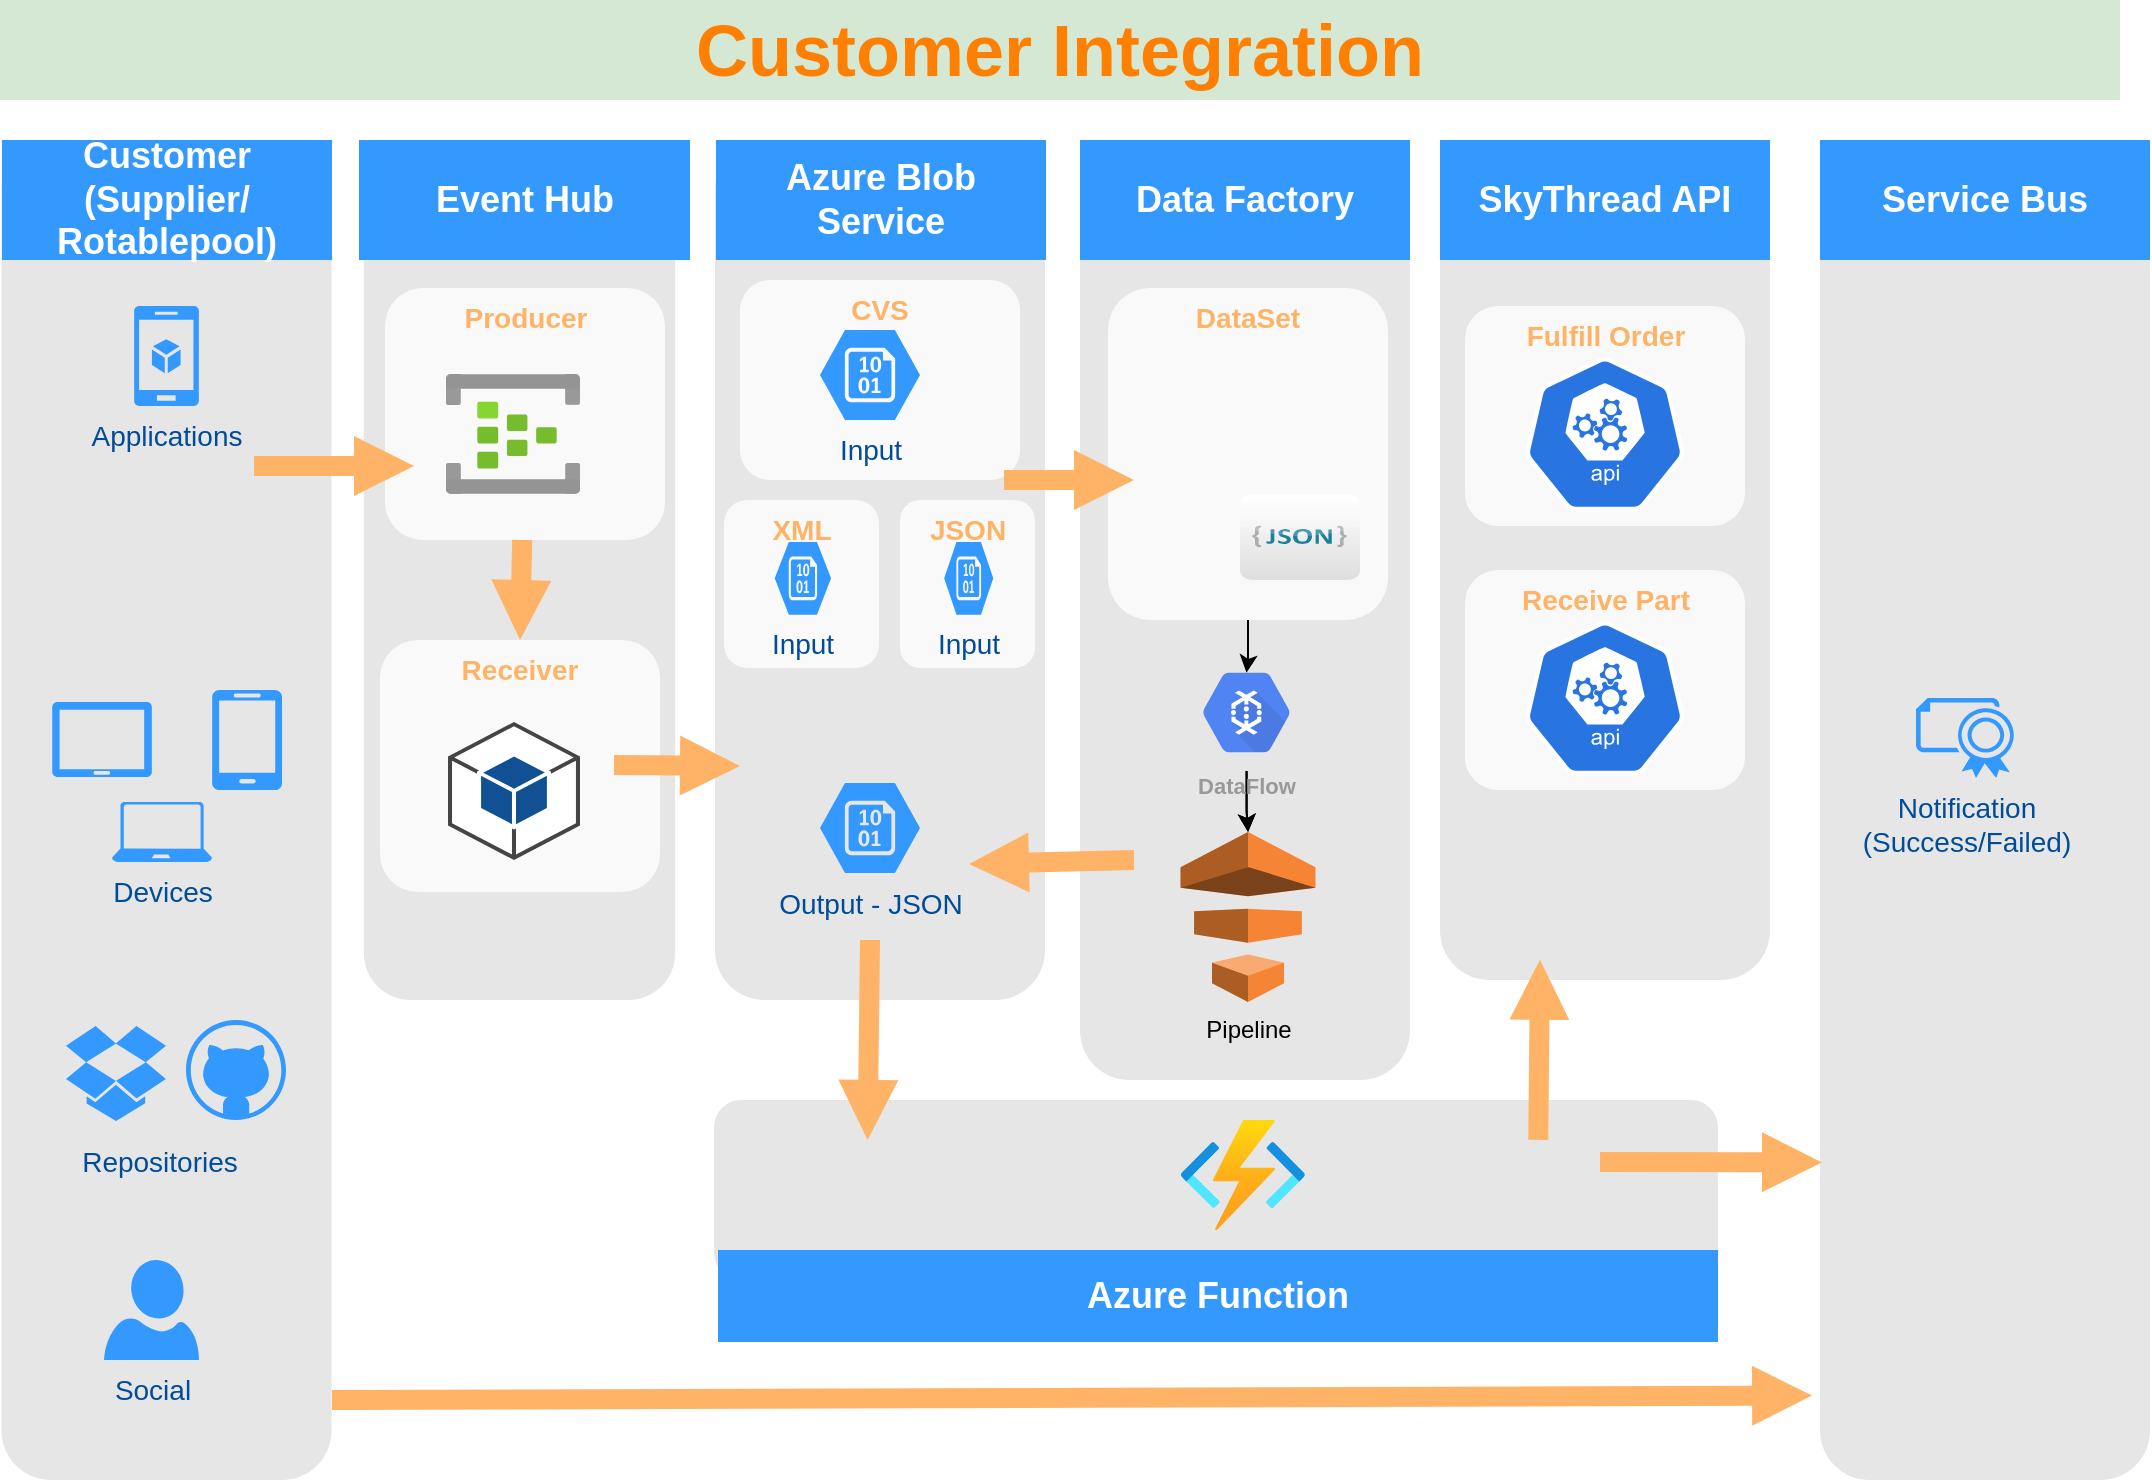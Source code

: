 <mxfile version="17.4.0" type="github">
  <diagram id="LG_1dP9Xj0j1BE6sNrth" name="Page-1">
    <mxGraphModel dx="1792" dy="811" grid="1" gridSize="10" guides="1" tooltips="1" connect="1" arrows="1" fold="1" page="1" pageScale="1" pageWidth="850" pageHeight="1100" math="0" shadow="0">
      <root>
        <mxCell id="0" />
        <mxCell id="1" parent="0" />
        <mxCell id="jVHy-TlEPuJ3F6lB3WnW-81" value="" style="group" vertex="1" connectable="0" parent="1">
          <mxGeometry x="397" y="600" width="502" height="121" as="geometry" />
        </mxCell>
        <mxCell id="jVHy-TlEPuJ3F6lB3WnW-1" value="" style="rounded=1;whiteSpace=wrap;html=1;dashed=1;strokeColor=none;strokeWidth=2;fillColor=#E6E6E6;fontFamily=Verdana;fontSize=12;fontColor=#00BEF2" vertex="1" parent="jVHy-TlEPuJ3F6lB3WnW-81">
          <mxGeometry width="502" height="90" as="geometry" />
        </mxCell>
        <mxCell id="jVHy-TlEPuJ3F6lB3WnW-52" value="Azure Function" style="whiteSpace=wrap;html=1;dashed=1;strokeColor=none;strokeWidth=2;fillColor=#3399FF;fontFamily=Helvetica;fontSize=18;fontColor=#FFFFFF;fontStyle=1" vertex="1" parent="jVHy-TlEPuJ3F6lB3WnW-81">
          <mxGeometry x="2" y="75" width="500" height="46" as="geometry" />
        </mxCell>
        <mxCell id="jVHy-TlEPuJ3F6lB3WnW-80" value="" style="group" vertex="1" connectable="0" parent="1">
          <mxGeometry x="40.75" y="120" width="165.25" height="670" as="geometry" />
        </mxCell>
        <mxCell id="jVHy-TlEPuJ3F6lB3WnW-2" value="" style="rounded=1;whiteSpace=wrap;html=1;dashed=1;strokeColor=none;strokeWidth=2;fillColor=#E6E6E6;fontFamily=Verdana;fontSize=12;fontColor=#00BEF2" vertex="1" parent="jVHy-TlEPuJ3F6lB3WnW-80">
          <mxGeometry width="165" height="670" as="geometry" />
        </mxCell>
        <mxCell id="jVHy-TlEPuJ3F6lB3WnW-8" value="Customer&lt;br&gt;(Supplier/&lt;br&gt;Rotablepool)" style="whiteSpace=wrap;html=1;dashed=1;strokeColor=none;strokeWidth=2;fillColor=#3399FF;fontFamily=Helvetica;fontSize=18;fontColor=#FFFFFF;fontStyle=1" vertex="1" parent="jVHy-TlEPuJ3F6lB3WnW-80">
          <mxGeometry x="0.25" width="165" height="60" as="geometry" />
        </mxCell>
        <mxCell id="jVHy-TlEPuJ3F6lB3WnW-79" value="" style="group" vertex="1" connectable="0" parent="1">
          <mxGeometry x="219.5" y="120" width="160.5" height="430" as="geometry" />
        </mxCell>
        <mxCell id="jVHy-TlEPuJ3F6lB3WnW-3" value="" style="rounded=1;whiteSpace=wrap;html=1;dashed=1;strokeColor=none;strokeWidth=2;fillColor=#E6E6E6;fontFamily=Verdana;fontSize=12;fontColor=#00BEF2" vertex="1" parent="jVHy-TlEPuJ3F6lB3WnW-79">
          <mxGeometry x="2.432" width="155.636" height="430" as="geometry" />
        </mxCell>
        <mxCell id="jVHy-TlEPuJ3F6lB3WnW-78" value="Event Hub" style="whiteSpace=wrap;html=1;dashed=1;strokeColor=none;strokeWidth=2;fillColor=#3399FF;fontFamily=Helvetica;fontSize=18;fontColor=#FFFFFF;fontStyle=1;container=1;" vertex="1" parent="jVHy-TlEPuJ3F6lB3WnW-79">
          <mxGeometry width="160.5" height="60" as="geometry" />
        </mxCell>
        <mxCell id="jVHy-TlEPuJ3F6lB3WnW-77" value="" style="group" vertex="1" connectable="0" parent="1">
          <mxGeometry x="397.5" y="120" width="165.5" height="430" as="geometry" />
        </mxCell>
        <mxCell id="jVHy-TlEPuJ3F6lB3WnW-4" value="" style="rounded=1;whiteSpace=wrap;html=1;dashed=1;strokeColor=none;strokeWidth=2;fillColor=#E6E6E6;fontFamily=Verdana;fontSize=12;fontColor=#00BEF2" vertex="1" parent="jVHy-TlEPuJ3F6lB3WnW-77">
          <mxGeometry width="165" height="430" as="geometry" />
        </mxCell>
        <mxCell id="jVHy-TlEPuJ3F6lB3WnW-10" value="Azure Blob Service" style="whiteSpace=wrap;html=1;dashed=1;strokeColor=none;strokeWidth=2;fillColor=#3399FF;fontFamily=Helvetica;fontSize=18;fontColor=#FFFFFF;fontStyle=1" vertex="1" parent="jVHy-TlEPuJ3F6lB3WnW-77">
          <mxGeometry x="0.5" width="165" height="60" as="geometry" />
        </mxCell>
        <mxCell id="jVHy-TlEPuJ3F6lB3WnW-76" value="" style="group" vertex="1" connectable="0" parent="1">
          <mxGeometry x="580" y="120" width="165" height="470" as="geometry" />
        </mxCell>
        <mxCell id="jVHy-TlEPuJ3F6lB3WnW-5" value="" style="rounded=1;whiteSpace=wrap;html=1;dashed=1;strokeColor=none;strokeWidth=2;fillColor=#E6E6E6;fontFamily=Verdana;fontSize=12;fontColor=#00BEF2" vertex="1" parent="jVHy-TlEPuJ3F6lB3WnW-76">
          <mxGeometry width="165" height="470" as="geometry" />
        </mxCell>
        <mxCell id="jVHy-TlEPuJ3F6lB3WnW-11" value="Data Factory" style="whiteSpace=wrap;html=1;dashed=1;strokeColor=none;strokeWidth=2;fillColor=#3399FF;fontFamily=Helvetica;fontSize=18;fontColor=#FFFFFF;fontStyle=1" vertex="1" parent="jVHy-TlEPuJ3F6lB3WnW-76">
          <mxGeometry width="165" height="60" as="geometry" />
        </mxCell>
        <mxCell id="jVHy-TlEPuJ3F6lB3WnW-75" value="" style="group" vertex="1" connectable="0" parent="1">
          <mxGeometry x="760" y="120" width="165" height="420" as="geometry" />
        </mxCell>
        <mxCell id="jVHy-TlEPuJ3F6lB3WnW-6" value="" style="rounded=1;whiteSpace=wrap;html=1;dashed=1;strokeColor=none;strokeWidth=2;fillColor=#E6E6E6;fontFamily=Verdana;fontSize=12;fontColor=#00BEF2" vertex="1" parent="jVHy-TlEPuJ3F6lB3WnW-75">
          <mxGeometry width="165" height="420" as="geometry" />
        </mxCell>
        <mxCell id="jVHy-TlEPuJ3F6lB3WnW-12" value="SkyThread API" style="whiteSpace=wrap;html=1;dashed=1;strokeColor=none;strokeWidth=2;fillColor=#3399FF;fontFamily=Helvetica;fontSize=18;fontColor=#FFFFFF;fontStyle=1" vertex="1" parent="jVHy-TlEPuJ3F6lB3WnW-75">
          <mxGeometry width="165" height="60" as="geometry" />
        </mxCell>
        <mxCell id="jVHy-TlEPuJ3F6lB3WnW-74" value="" style="group" vertex="1" connectable="0" parent="1">
          <mxGeometry x="950" y="120" width="165" height="670" as="geometry" />
        </mxCell>
        <mxCell id="jVHy-TlEPuJ3F6lB3WnW-7" value="" style="rounded=1;whiteSpace=wrap;html=1;dashed=1;strokeColor=none;strokeWidth=2;fillColor=#E6E6E6;fontFamily=Verdana;fontSize=12;fontColor=#00BEF2" vertex="1" parent="jVHy-TlEPuJ3F6lB3WnW-74">
          <mxGeometry width="165" height="670" as="geometry" />
        </mxCell>
        <mxCell id="jVHy-TlEPuJ3F6lB3WnW-13" value="Service Bus" style="whiteSpace=wrap;html=1;dashed=1;strokeColor=none;strokeWidth=2;fillColor=#3399FF;fontFamily=Helvetica;fontSize=18;fontColor=#FFFFFF;fontStyle=1" vertex="1" parent="jVHy-TlEPuJ3F6lB3WnW-74">
          <mxGeometry width="165" height="60" as="geometry" />
        </mxCell>
        <mxCell id="jVHy-TlEPuJ3F6lB3WnW-9" value="Event Hub" style="whiteSpace=wrap;html=1;dashed=1;strokeColor=none;strokeWidth=2;fillColor=#3399FF;fontFamily=Helvetica;fontSize=18;fontColor=#FFFFFF;fontStyle=1" vertex="1" parent="1">
          <mxGeometry x="220" y="120" width="165" height="60" as="geometry" />
        </mxCell>
        <mxCell id="jVHy-TlEPuJ3F6lB3WnW-14" value="" style="verticalLabelPosition=bottom;html=1;verticalAlign=top;strokeColor=none;fillColor=#3399FF;shape=mxgraph.azure.tablet;dashed=1;fontFamily=Helvetica;fontSize=14;fontColor=#004C99" vertex="1" parent="1">
          <mxGeometry x="66" y="401" width="50" height="37.5" as="geometry" />
        </mxCell>
        <mxCell id="jVHy-TlEPuJ3F6lB3WnW-15" value="" style="verticalLabelPosition=bottom;html=1;verticalAlign=top;strokeColor=none;fillColor=#3399FF;shape=mxgraph.azure.mobile;dashed=1;fontFamily=Helvetica;fontSize=14;fontColor=#004C99" vertex="1" parent="1">
          <mxGeometry x="146" y="395" width="35" height="50" as="geometry" />
        </mxCell>
        <mxCell id="jVHy-TlEPuJ3F6lB3WnW-16" value="Devices" style="verticalLabelPosition=bottom;html=1;verticalAlign=top;strokeColor=none;fillColor=#3399FF;shape=mxgraph.azure.laptop;dashed=1;fontFamily=Helvetica;fontSize=14;fontColor=#004C99" vertex="1" parent="1">
          <mxGeometry x="96" y="451" width="50" height="30" as="geometry" />
        </mxCell>
        <mxCell id="jVHy-TlEPuJ3F6lB3WnW-17" value="Applications" style="verticalLabelPosition=bottom;html=1;verticalAlign=top;strokeColor=none;fillColor=#3399FF;shape=mxgraph.azure.mobile_services;dashed=1;fontFamily=Helvetica;fontSize=14;fontColor=#004C99" vertex="1" parent="1">
          <mxGeometry x="107" y="203" width="32.5" height="50" as="geometry" />
        </mxCell>
        <mxCell id="jVHy-TlEPuJ3F6lB3WnW-18" value="Social" style="verticalLabelPosition=bottom;html=1;verticalAlign=top;strokeColor=none;fillColor=#3399FF;shape=mxgraph.azure.user;dashed=1;fontSize=14;fontColor=#004C99" vertex="1" parent="1">
          <mxGeometry x="92" y="680" width="47.5" height="50" as="geometry" />
        </mxCell>
        <mxCell id="jVHy-TlEPuJ3F6lB3WnW-19" value="" style="verticalLabelPosition=bottom;html=1;verticalAlign=top;strokeColor=none;fillColor=#3399FF;shape=mxgraph.azure.github_code;dashed=1;fontSize=14;fontColor=#004C99" vertex="1" parent="1">
          <mxGeometry x="133" y="560" width="50" height="50" as="geometry" />
        </mxCell>
        <mxCell id="jVHy-TlEPuJ3F6lB3WnW-20" value="" style="verticalLabelPosition=bottom;html=1;verticalAlign=top;strokeColor=none;fillColor=#3399FF;shape=mxgraph.azure.dropbox_code_source;dashed=1;fontSize=14;fontColor=#004C99" vertex="1" parent="1">
          <mxGeometry x="73" y="563" width="50" height="47.5" as="geometry" />
        </mxCell>
        <mxCell id="jVHy-TlEPuJ3F6lB3WnW-21" value="Repositories" style="text;html=1;strokeColor=none;fillColor=none;align=center;verticalAlign=middle;whiteSpace=wrap;overflow=hidden;dashed=1;fontSize=14;fontColor=#004C99" vertex="1" parent="1">
          <mxGeometry x="60" y="620" width="120" height="20" as="geometry" />
        </mxCell>
        <mxCell id="jVHy-TlEPuJ3F6lB3WnW-22" value="&lt;font color=&quot;#ff8000&quot;&gt;Customer Integration&lt;/font&gt;" style="text;html=1;strokeColor=none;fillColor=#D5E8D4;align=center;verticalAlign=middle;whiteSpace=wrap;overflow=hidden;dashed=1;fontSize=36;fontColor=#FFFFFF;fontFamily=Helvetica;fontStyle=1" vertex="1" parent="1">
          <mxGeometry x="40" y="50" width="1060" height="50" as="geometry" />
        </mxCell>
        <mxCell id="jVHy-TlEPuJ3F6lB3WnW-23" value="CVS" style="rounded=1;whiteSpace=wrap;html=1;dashed=1;strokeColor=none;strokeWidth=2;fillColor=#FFFFFF;fontFamily=Helvetica;fontSize=14;fontColor=#FFB366;opacity=75;verticalAlign=top;fontStyle=1" vertex="1" parent="1">
          <mxGeometry x="410" y="190" width="140" height="100" as="geometry" />
        </mxCell>
        <mxCell id="jVHy-TlEPuJ3F6lB3WnW-24" style="edgeStyle=orthogonalEdgeStyle;rounded=0;orthogonalLoop=1;jettySize=auto;html=1;entryX=0.5;entryY=0.16;entryDx=0;entryDy=0;entryPerimeter=0;" edge="1" parent="1" source="jVHy-TlEPuJ3F6lB3WnW-25" target="jVHy-TlEPuJ3F6lB3WnW-48">
          <mxGeometry relative="1" as="geometry" />
        </mxCell>
        <mxCell id="jVHy-TlEPuJ3F6lB3WnW-25" value="DataSet" style="rounded=1;whiteSpace=wrap;html=1;dashed=1;strokeColor=none;strokeWidth=2;fillColor=#FFFFFF;fontFamily=Helvetica;fontSize=14;fontColor=#FFB366;opacity=75;verticalAlign=top;fontStyle=1" vertex="1" parent="1">
          <mxGeometry x="594" y="194" width="140" height="166" as="geometry" />
        </mxCell>
        <mxCell id="jVHy-TlEPuJ3F6lB3WnW-26" value="Fulfill Order" style="rounded=1;whiteSpace=wrap;html=1;dashed=1;strokeColor=none;strokeWidth=2;fillColor=#FFFFFF;fontFamily=Helvetica;fontSize=14;fontColor=#FFB366;opacity=75;verticalAlign=top;fontStyle=1" vertex="1" parent="1">
          <mxGeometry x="772.5" y="203" width="140" height="110" as="geometry" />
        </mxCell>
        <mxCell id="jVHy-TlEPuJ3F6lB3WnW-27" value="Producer" style="rounded=1;whiteSpace=wrap;html=1;dashed=1;strokeColor=none;strokeWidth=2;fillColor=#FFFFFF;fontFamily=Helvetica;fontSize=14;fontColor=#FFB366;opacity=75;verticalAlign=top;fontStyle=1" vertex="1" parent="1">
          <mxGeometry x="232.5" y="194" width="140" height="126" as="geometry" />
        </mxCell>
        <mxCell id="jVHy-TlEPuJ3F6lB3WnW-29" value="Notification&lt;br&gt;(Success/Failed)" style="verticalLabelPosition=bottom;html=1;verticalAlign=top;strokeColor=none;fillColor=#3399FF;shape=mxgraph.azure.certificate;dashed=1;fontFamily=Helvetica;fontSize=14;fontColor=#004C99" vertex="1" parent="1">
          <mxGeometry x="998" y="399" width="50" height="40" as="geometry" />
        </mxCell>
        <mxCell id="jVHy-TlEPuJ3F6lB3WnW-32" value="" style="arrow;html=1;endArrow=block;endFill=1;strokeColor=none;strokeWidth=4;fontFamily=Helvetica;fontSize=36;fontColor=#FFB366;fillColor=#FFB366;" edge="1" parent="1">
          <mxGeometry width="100" height="100" relative="1" as="geometry">
            <mxPoint x="167" y="283" as="sourcePoint" />
            <mxPoint x="247" y="283" as="targetPoint" />
          </mxGeometry>
        </mxCell>
        <mxCell id="jVHy-TlEPuJ3F6lB3WnW-33" value="" style="arrow;html=1;endArrow=block;endFill=1;strokeColor=none;strokeWidth=4;fontFamily=Helvetica;fontSize=36;fontColor=#FFB366;fillColor=#FFB366;" edge="1" parent="1">
          <mxGeometry width="100" height="100" relative="1" as="geometry">
            <mxPoint x="542" y="290" as="sourcePoint" />
            <mxPoint x="607" y="290" as="targetPoint" />
          </mxGeometry>
        </mxCell>
        <mxCell id="jVHy-TlEPuJ3F6lB3WnW-34" value="" style="arrow;html=1;endArrow=block;endFill=1;strokeColor=none;strokeWidth=4;fontFamily=Helvetica;fontSize=36;fontColor=#FFB366;fillColor=#FFB366;entryX=-0.024;entryY=0.937;entryDx=0;entryDy=0;entryPerimeter=0;" edge="1" parent="1" target="jVHy-TlEPuJ3F6lB3WnW-7">
          <mxGeometry width="100" height="100" relative="1" as="geometry">
            <mxPoint x="206" y="750" as="sourcePoint" />
            <mxPoint x="286" y="750" as="targetPoint" />
          </mxGeometry>
        </mxCell>
        <mxCell id="jVHy-TlEPuJ3F6lB3WnW-35" value="Input" style="verticalLabelPosition=bottom;html=1;verticalAlign=top;strokeColor=none;fillColor=#3399FF;shape=mxgraph.azure.storage_blob;dashed=1;fontFamily=Helvetica;fontSize=14;fontColor=#004C99" vertex="1" parent="1">
          <mxGeometry x="450" y="215" width="50" height="45" as="geometry" />
        </mxCell>
        <mxCell id="jVHy-TlEPuJ3F6lB3WnW-36" value="Output - JSON" style="verticalLabelPosition=bottom;html=1;verticalAlign=top;strokeColor=none;fillColor=#3399FF;shape=mxgraph.azure.storage_blob;dashed=1;fontFamily=Helvetica;fontSize=14;fontColor=#004C99" vertex="1" parent="1">
          <mxGeometry x="450" y="441.5" width="50" height="45" as="geometry" />
        </mxCell>
        <mxCell id="jVHy-TlEPuJ3F6lB3WnW-41" value="Pipeline" style="outlineConnect=0;dashed=0;verticalLabelPosition=bottom;verticalAlign=top;align=center;html=1;shape=mxgraph.aws3.data_pipeline;fillColor=#F58534;gradientColor=none;" vertex="1" parent="1">
          <mxGeometry x="630.25" y="466" width="67.5" height="85" as="geometry" />
        </mxCell>
        <mxCell id="jVHy-TlEPuJ3F6lB3WnW-42" value="" style="shape=image;html=1;verticalAlign=top;verticalLabelPosition=bottom;labelBackgroundColor=#ffffff;imageAspect=0;aspect=fixed;image=https://cdn4.iconfinder.com/data/icons/file-extension-3/115/eps_extension_file_name-26-128.png" vertex="1" parent="1">
          <mxGeometry x="612" y="225" width="58" height="58" as="geometry" />
        </mxCell>
        <mxCell id="jVHy-TlEPuJ3F6lB3WnW-43" value="" style="shape=image;html=1;verticalAlign=top;verticalLabelPosition=bottom;labelBackgroundColor=#ffffff;imageAspect=0;aspect=fixed;image=https://cdn2.iconfinder.com/data/icons/woothemes/PNG/document_xml.png" vertex="1" parent="1">
          <mxGeometry x="607" y="297" width="43" height="43" as="geometry" />
        </mxCell>
        <mxCell id="jVHy-TlEPuJ3F6lB3WnW-44" value="" style="dashed=0;outlineConnect=0;html=1;align=center;labelPosition=center;verticalLabelPosition=bottom;verticalAlign=top;shape=mxgraph.webicons.json_2;gradientColor=#DFDEDE" vertex="1" parent="1">
          <mxGeometry x="660" y="297" width="60" height="43" as="geometry" />
        </mxCell>
        <mxCell id="jVHy-TlEPuJ3F6lB3WnW-45" value="" style="arrow;html=1;endArrow=block;endFill=1;strokeColor=none;strokeWidth=4;fontFamily=Helvetica;fontSize=36;fontColor=#FFB366;fillColor=#FFB366;" edge="1" parent="1">
          <mxGeometry width="100" height="100" relative="1" as="geometry">
            <mxPoint x="607" y="480" as="sourcePoint" />
            <mxPoint x="524.5" y="482" as="targetPoint" />
          </mxGeometry>
        </mxCell>
        <mxCell id="jVHy-TlEPuJ3F6lB3WnW-46" style="edgeStyle=orthogonalEdgeStyle;rounded=0;orthogonalLoop=1;jettySize=auto;html=1;entryX=0.5;entryY=0;entryDx=0;entryDy=0;entryPerimeter=0;" edge="1" parent="1" source="jVHy-TlEPuJ3F6lB3WnW-48" target="jVHy-TlEPuJ3F6lB3WnW-41">
          <mxGeometry relative="1" as="geometry" />
        </mxCell>
        <mxCell id="jVHy-TlEPuJ3F6lB3WnW-47" value="" style="edgeStyle=orthogonalEdgeStyle;rounded=0;orthogonalLoop=1;jettySize=auto;html=1;" edge="1" parent="1" source="jVHy-TlEPuJ3F6lB3WnW-48" target="jVHy-TlEPuJ3F6lB3WnW-41">
          <mxGeometry relative="1" as="geometry" />
        </mxCell>
        <mxCell id="jVHy-TlEPuJ3F6lB3WnW-48" value="DataFlow" style="sketch=0;html=1;fillColor=#5184F3;strokeColor=none;verticalAlign=top;labelPosition=center;verticalLabelPosition=bottom;align=center;spacingTop=-6;fontSize=11;fontStyle=1;fontColor=#999999;shape=mxgraph.gcp2.hexIcon;prIcon=cloud_dataflow" vertex="1" parent="1">
          <mxGeometry x="630.25" y="377" width="66" height="58.5" as="geometry" />
        </mxCell>
        <mxCell id="jVHy-TlEPuJ3F6lB3WnW-49" value="" style="sketch=0;html=1;dashed=0;whitespace=wrap;fillColor=#2875E2;strokeColor=#ffffff;points=[[0.005,0.63,0],[0.1,0.2,0],[0.9,0.2,0],[0.5,0,0],[0.995,0.63,0],[0.72,0.99,0],[0.5,1,0],[0.28,0.99,0]];shape=mxgraph.kubernetes.icon;prIcon=api" vertex="1" parent="1">
          <mxGeometry x="802.5" y="224.5" width="80" height="85" as="geometry" />
        </mxCell>
        <mxCell id="jVHy-TlEPuJ3F6lB3WnW-50" value="Receive Part" style="rounded=1;whiteSpace=wrap;html=1;dashed=1;strokeColor=none;strokeWidth=2;fillColor=#FFFFFF;fontFamily=Helvetica;fontSize=14;fontColor=#FFB366;opacity=75;verticalAlign=top;fontStyle=1" vertex="1" parent="1">
          <mxGeometry x="772.5" y="335" width="140" height="110" as="geometry" />
        </mxCell>
        <mxCell id="jVHy-TlEPuJ3F6lB3WnW-51" value="" style="sketch=0;html=1;dashed=0;whitespace=wrap;fillColor=#2875E2;strokeColor=#ffffff;points=[[0.005,0.63,0],[0.1,0.2,0],[0.9,0.2,0],[0.5,0,0],[0.995,0.63,0],[0.72,0.99,0],[0.5,1,0],[0.28,0.99,0]];shape=mxgraph.kubernetes.icon;prIcon=api" vertex="1" parent="1">
          <mxGeometry x="802.5" y="356.5" width="80" height="85" as="geometry" />
        </mxCell>
        <mxCell id="jVHy-TlEPuJ3F6lB3WnW-53" value="" style="aspect=fixed;html=1;points=[];align=center;image;fontSize=12;image=img/lib/azure2/compute/Function_Apps.svg;" vertex="1" parent="1">
          <mxGeometry x="630.25" y="610" width="62.33" height="55" as="geometry" />
        </mxCell>
        <mxCell id="jVHy-TlEPuJ3F6lB3WnW-54" value="" style="arrow;html=1;endArrow=block;endFill=1;strokeColor=none;strokeWidth=4;fontFamily=Helvetica;fontSize=36;fontColor=#FFB366;fillColor=#FFB366;exitX=0.821;exitY=0.222;exitDx=0;exitDy=0;exitPerimeter=0;entryX=0.303;entryY=0.976;entryDx=0;entryDy=0;entryPerimeter=0;" edge="1" parent="1" source="jVHy-TlEPuJ3F6lB3WnW-1" target="jVHy-TlEPuJ3F6lB3WnW-6">
          <mxGeometry width="100" height="100" relative="1" as="geometry">
            <mxPoint x="792.8" y="619.98" as="sourcePoint" />
            <mxPoint x="793" y="560" as="targetPoint" />
            <Array as="points">
              <mxPoint x="763" y="570" />
            </Array>
          </mxGeometry>
        </mxCell>
        <mxCell id="jVHy-TlEPuJ3F6lB3WnW-55" value="" style="arrow;html=1;endArrow=block;endFill=1;strokeColor=none;strokeWidth=4;fontFamily=Helvetica;fontSize=36;fontColor=#FFB366;fillColor=#FFB366;entryX=0.153;entryY=0.222;entryDx=0;entryDy=0;entryPerimeter=0;" edge="1" parent="1" target="jVHy-TlEPuJ3F6lB3WnW-1">
          <mxGeometry width="100" height="100" relative="1" as="geometry">
            <mxPoint x="475" y="520" as="sourcePoint" />
            <mxPoint x="790" y="701.5" as="targetPoint" />
          </mxGeometry>
        </mxCell>
        <mxCell id="jVHy-TlEPuJ3F6lB3WnW-56" value="" style="aspect=fixed;html=1;points=[];align=center;image;fontSize=12;image=img/lib/azure2/analytics/Event_Hubs.svg;" vertex="1" parent="1">
          <mxGeometry x="263" y="237" width="67" height="60" as="geometry" />
        </mxCell>
        <mxCell id="jVHy-TlEPuJ3F6lB3WnW-57" value="Receiver" style="rounded=1;whiteSpace=wrap;html=1;dashed=1;strokeColor=none;strokeWidth=2;fillColor=#FFFFFF;fontFamily=Helvetica;fontSize=14;fontColor=#FFB366;opacity=75;verticalAlign=top;fontStyle=1" vertex="1" parent="1">
          <mxGeometry x="230" y="370" width="140" height="126" as="geometry" />
        </mxCell>
        <mxCell id="jVHy-TlEPuJ3F6lB3WnW-58" value="" style="outlineConnect=0;dashed=0;verticalLabelPosition=bottom;verticalAlign=top;align=center;html=1;shape=mxgraph.aws3.android;fillColor=#115193;gradientColor=none;" vertex="1" parent="1">
          <mxGeometry x="264" y="411" width="66" height="69" as="geometry" />
        </mxCell>
        <mxCell id="jVHy-TlEPuJ3F6lB3WnW-59" value="" style="arrow;html=1;endArrow=block;endFill=1;strokeColor=none;strokeWidth=4;fontFamily=Helvetica;fontSize=36;fontColor=#FFB366;fillColor=#FFB366;opacity=100" edge="1" parent="1">
          <mxGeometry width="100" height="100" relative="1" as="geometry">
            <mxPoint x="347" y="432.5" as="sourcePoint" />
            <mxPoint x="410" y="433" as="targetPoint" />
          </mxGeometry>
        </mxCell>
        <mxCell id="jVHy-TlEPuJ3F6lB3WnW-60" value="" style="arrow;html=1;endArrow=block;endFill=1;strokeColor=none;strokeWidth=4;fontFamily=Helvetica;fontSize=36;fontColor=#FFB366;fillColor=#FFB366;entryX=0.5;entryY=0;entryDx=0;entryDy=0;" edge="1" parent="1" source="jVHy-TlEPuJ3F6lB3WnW-27" target="jVHy-TlEPuJ3F6lB3WnW-57">
          <mxGeometry width="100" height="100" relative="1" as="geometry">
            <mxPoint x="240" y="586.25" as="sourcePoint" />
            <mxPoint x="320" y="586.25" as="targetPoint" />
          </mxGeometry>
        </mxCell>
        <mxCell id="jVHy-TlEPuJ3F6lB3WnW-61" value="" style="group" vertex="1" connectable="0" parent="1">
          <mxGeometry x="402" y="300" width="77.5" height="84" as="geometry" />
        </mxCell>
        <mxCell id="jVHy-TlEPuJ3F6lB3WnW-37" value="XML" style="rounded=1;whiteSpace=wrap;html=1;dashed=1;strokeColor=none;strokeWidth=2;fillColor=#FFFFFF;fontFamily=Helvetica;fontSize=14;fontColor=#FFB366;opacity=75;verticalAlign=top;fontStyle=1" vertex="1" parent="jVHy-TlEPuJ3F6lB3WnW-61">
          <mxGeometry width="77.5" height="84" as="geometry" />
        </mxCell>
        <mxCell id="jVHy-TlEPuJ3F6lB3WnW-38" value="Input" style="verticalLabelPosition=bottom;html=1;verticalAlign=top;strokeColor=none;fillColor=#3399FF;shape=mxgraph.azure.storage_blob;dashed=1;fontFamily=Helvetica;fontSize=14;fontColor=#004C99" vertex="1" parent="jVHy-TlEPuJ3F6lB3WnW-61">
          <mxGeometry x="25.364" y="21" width="28.182" height="36.346" as="geometry" />
        </mxCell>
        <mxCell id="jVHy-TlEPuJ3F6lB3WnW-62" value="" style="group" vertex="1" connectable="0" parent="1">
          <mxGeometry x="490" y="300" width="67.5" height="84" as="geometry" />
        </mxCell>
        <mxCell id="jVHy-TlEPuJ3F6lB3WnW-63" value="JSON" style="rounded=1;whiteSpace=wrap;html=1;dashed=1;strokeColor=none;strokeWidth=2;fillColor=#FFFFFF;fontFamily=Helvetica;fontSize=14;fontColor=#FFB366;opacity=75;verticalAlign=top;fontStyle=1" vertex="1" parent="jVHy-TlEPuJ3F6lB3WnW-62">
          <mxGeometry width="67.5" height="84" as="geometry" />
        </mxCell>
        <mxCell id="jVHy-TlEPuJ3F6lB3WnW-64" value="Input" style="verticalLabelPosition=bottom;html=1;verticalAlign=top;strokeColor=none;fillColor=#3399FF;shape=mxgraph.azure.storage_blob;dashed=1;fontFamily=Helvetica;fontSize=14;fontColor=#004C99" vertex="1" parent="jVHy-TlEPuJ3F6lB3WnW-62">
          <mxGeometry x="22.091" y="21" width="24.545" height="36.346" as="geometry" />
        </mxCell>
        <mxCell id="jVHy-TlEPuJ3F6lB3WnW-66" value="" style="arrow;html=1;endArrow=block;endFill=1;strokeColor=none;strokeWidth=4;fontFamily=Helvetica;fontSize=36;fontColor=#FFB366;fillColor=#FFB366;entryX=0.006;entryY=0.763;entryDx=0;entryDy=0;entryPerimeter=0;" edge="1" parent="1" target="jVHy-TlEPuJ3F6lB3WnW-7">
          <mxGeometry width="100" height="100" relative="1" as="geometry">
            <mxPoint x="840" y="631" as="sourcePoint" />
            <mxPoint x="937.525" y="639.44" as="targetPoint" />
            <Array as="points">
              <mxPoint x="800" y="614" />
            </Array>
          </mxGeometry>
        </mxCell>
      </root>
    </mxGraphModel>
  </diagram>
</mxfile>

